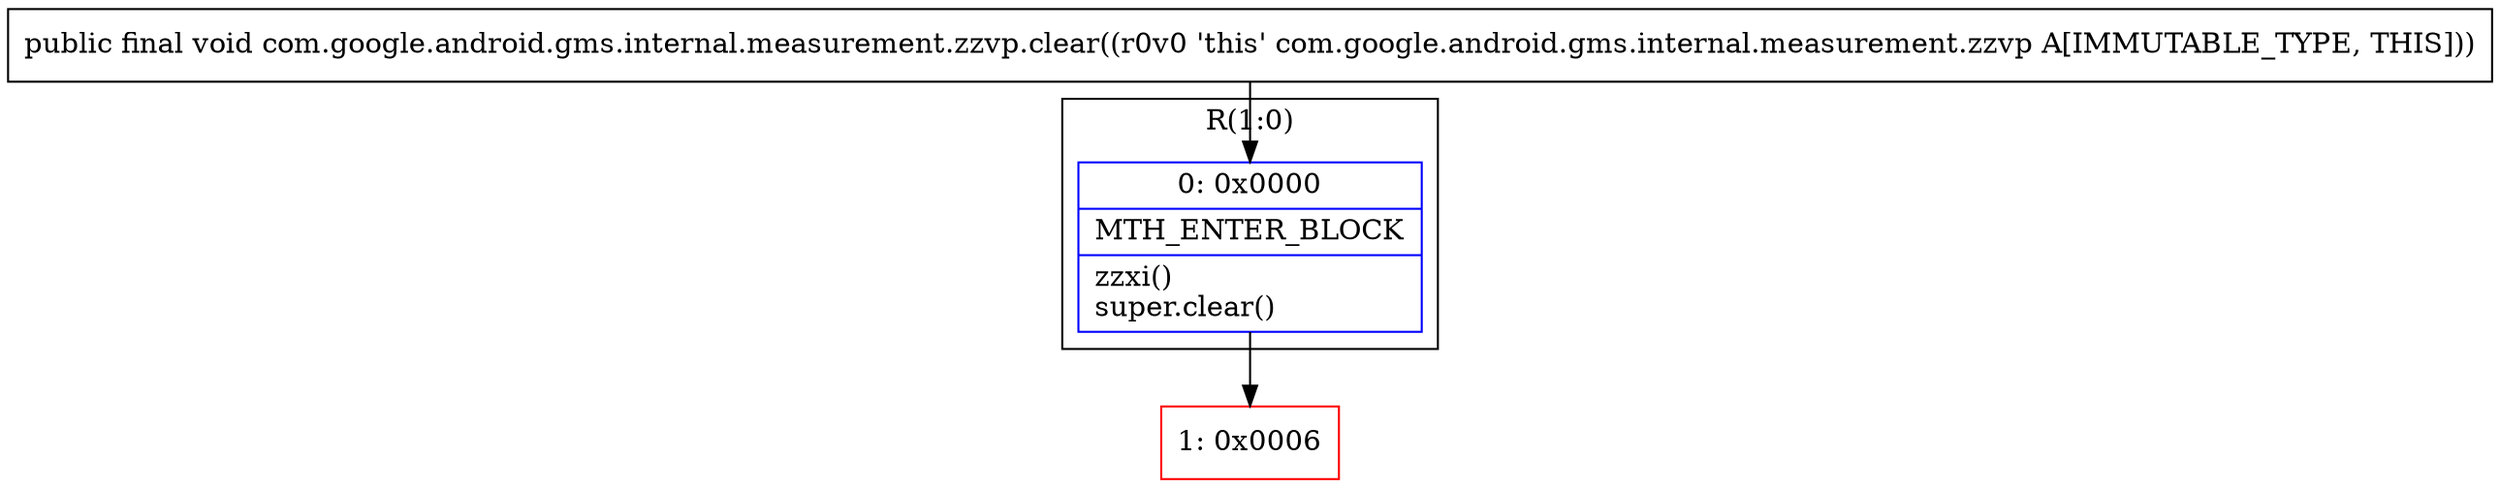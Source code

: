 digraph "CFG forcom.google.android.gms.internal.measurement.zzvp.clear()V" {
subgraph cluster_Region_1409226804 {
label = "R(1:0)";
node [shape=record,color=blue];
Node_0 [shape=record,label="{0\:\ 0x0000|MTH_ENTER_BLOCK\l|zzxi()\lsuper.clear()\l}"];
}
Node_1 [shape=record,color=red,label="{1\:\ 0x0006}"];
MethodNode[shape=record,label="{public final void com.google.android.gms.internal.measurement.zzvp.clear((r0v0 'this' com.google.android.gms.internal.measurement.zzvp A[IMMUTABLE_TYPE, THIS])) }"];
MethodNode -> Node_0;
Node_0 -> Node_1;
}

